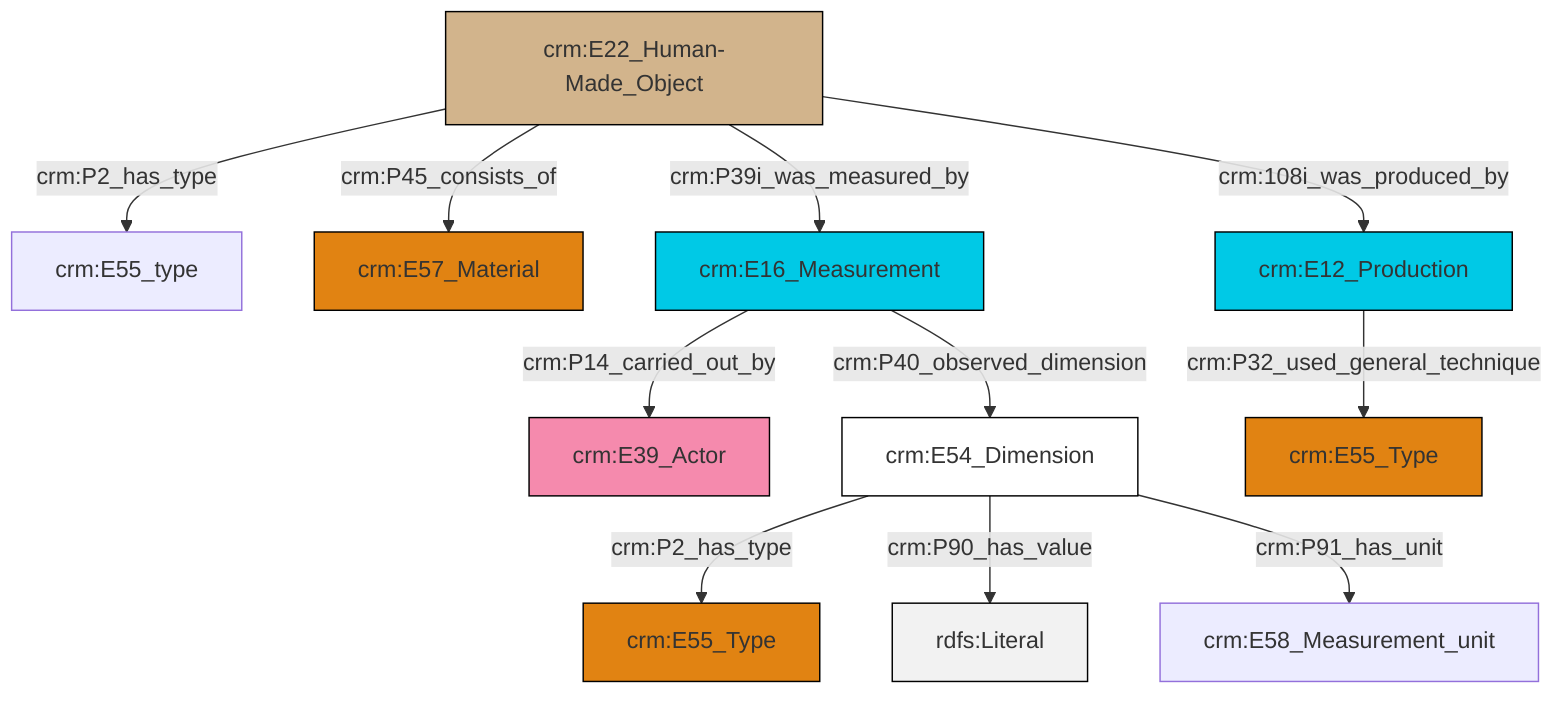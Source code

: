 graph TD
classDef Literal fill:#f2f2f2,stroke:#000000;
classDef CRM_Entity fill:#FFFFFF,stroke:#000000;
classDef Temporal_Entity fill:#00C9E6, stroke:#000000;
classDef Type fill:#E18312, stroke:#000000;
classDef Time-Span fill:#2C9C91, stroke:#000000;
classDef Appellation fill:#FFEB7F, stroke:#000000;
classDef Place fill:#008836, stroke:#000000;
classDef Persistent_Item fill:#B266B2, stroke:#000000;
classDef Conceptual_Object fill:#FFD700, stroke:#000000;
classDef Physical_Thing fill:#D2B48C, stroke:#000000;
classDef Actor fill:#f58aad, stroke:#000000;
classDef PC_Classes fill:#4ce600, stroke:#000000;
classDef Multi fill:#cccccc,stroke:#000000;

6["crm:E16_Measurement"]:::Temporal_Entity -->|crm:P40_observed_dimension| 7["crm:E54_Dimension"]:::CRM_Entity
8["crm:E22_Human-Made_Object"]:::Physical_Thing -->|crm:P39i_was_measured_by| 6["crm:E16_Measurement"]:::Temporal_Entity
8["crm:E22_Human-Made_Object"]:::Physical_Thing -->|crm:108i_was_produced_by| 9["crm:E12_Production"]:::Temporal_Entity
8["crm:E22_Human-Made_Object"]:::Physical_Thing -->|crm:P45_consists_of| 2["crm:E57_Material"]:::Type
6["crm:E16_Measurement"]:::Temporal_Entity -->|crm:P14_carried_out_by| 4["crm:E39_Actor"]:::Actor
9["crm:E12_Production"]:::Temporal_Entity -->|crm:P32_used_general_technique| 12["crm:E55_Type"]:::Type
7["crm:E54_Dimension"]:::CRM_Entity -->|crm:P2_has_type| 10["crm:E55_Type"]:::Type
8["crm:E22_Human-Made_Object"]:::Physical_Thing -->|crm:P2_has_type| 0["crm:E55_type"]:::Default
7["crm:E54_Dimension"]:::CRM_Entity -->|crm:P90_has_value| 16[rdfs:Literal]:::Literal
7["crm:E54_Dimension"]:::CRM_Entity -->|crm:P91_has_unit| 19["crm:E58_Measurement_unit"]:::Default